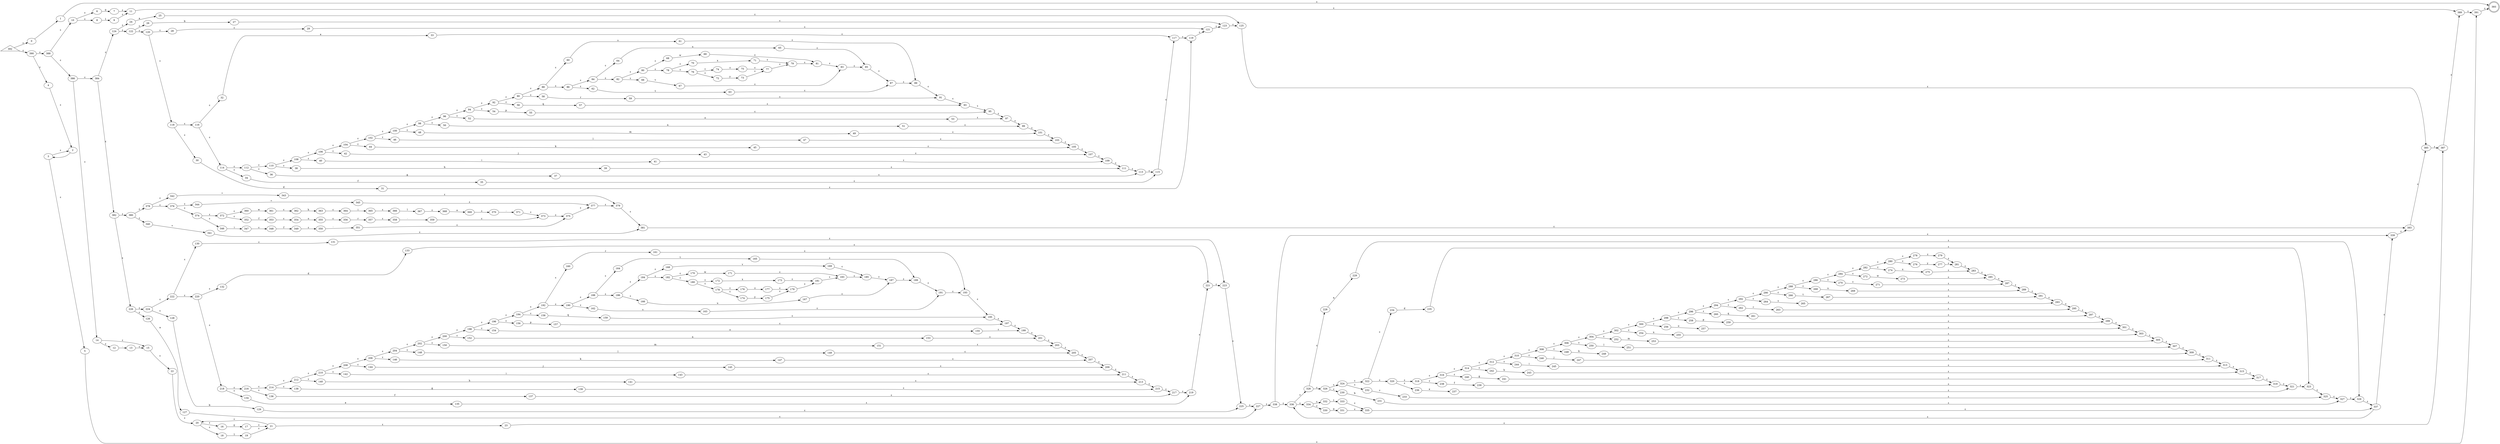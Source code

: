 digraph {
	graph [rankdir=LR]
	0
	1
	2
	3
	4
	5
	6
	7
	8
	9
	10
	11
	12
	13
	14
	15
	16
	17
	18
	19
	20
	21
	22
	23
	24
	25
	26
	27
	28
	29
	30
	31
	32
	33
	34
	35
	36
	37
	38
	39
	40
	41
	42
	43
	44
	45
	46
	47
	48
	49
	50
	51
	52
	53
	54
	55
	56
	57
	58
	59
	60
	61
	62
	63
	64
	65
	66
	67
	68
	69
	70
	71
	72
	73
	74
	75
	76
	77
	78
	79
	80
	81
	82
	83
	84
	85
	86
	87
	88
	89
	90
	91
	92
	93
	94
	95
	96
	97
	98
	99
	100
	101
	102
	103
	104
	105
	106
	107
	108
	109
	110
	111
	112
	113
	114
	115
	116
	117
	118
	119
	120
	121
	122
	123
	124
	125
	126
	127
	128
	129
	130
	131
	132
	133
	134
	135
	136
	137
	138
	139
	140
	141
	142
	143
	144
	145
	146
	147
	148
	149
	150
	151
	152
	153
	154
	155
	156
	157
	158
	159
	160
	161
	162
	163
	164
	165
	166
	167
	168
	169
	170
	171
	172
	173
	174
	175
	176
	177
	178
	179
	180
	181
	182
	183
	184
	185
	186
	187
	188
	189
	190
	191
	192
	193
	194
	195
	196
	197
	198
	199
	200
	201
	202
	203
	204
	205
	206
	207
	208
	209
	210
	211
	212
	213
	214
	215
	216
	217
	218
	219
	220
	221
	222
	223
	224
	225
	226
	227
	228
	229
	230
	231
	232
	233
	234
	235
	236
	237
	238
	239
	240
	241
	242
	243
	244
	245
	246
	247
	248
	249
	250
	251
	252
	253
	254
	255
	256
	257
	258
	259
	260
	261
	262
	263
	264
	265
	266
	267
	268
	269
	270
	271
	272
	273
	274
	275
	276
	277
	278
	279
	280
	281
	282
	283
	284
	285
	286
	287
	288
	289
	290
	291
	292
	293
	294
	295
	296
	297
	298
	299
	300
	301
	302
	303
	304
	305
	306
	307
	308
	309
	310
	311
	312
	313
	314
	315
	316
	317
	318
	319
	320
	321
	322
	323
	324
	325
	326
	327
	328
	329
	330
	331
	332
	333
	334
	335
	336
	337
	338
	339
	340
	341
	342
	343
	344
	345
	346
	347
	348
	349
	350
	351
	352
	353
	354
	355
	356
	357
	358
	359
	360
	361
	362
	363
	364
	365
	366
	367
	368
	369
	370
	371
	372
	373
	374
	375
	376
	377
	378
	379
	380
	381
	382
	383
	384
	385
	386
	387
	388
	389
	390
	391
	392 [shape=triangle]
	393 [shape=doublecircle]
	0 -> 1 [label=" "]
	1 -> 393 [label="ε"]
	2 -> 3 [label=" "]
	3 -> 2 [label="ε"]
	3 -> 5 [label="ε"]
	4 -> 2 [label="ε"]
	5 -> 391 [label="ε"]
	6 -> 7 [label=0]
	7 -> 11 [label="ε"]
	8 -> 9 [label=1]
	9 -> 11 [label="ε"]
	10 -> 6 [label="ε"]
	10 -> 8 [label="ε"]
	11 -> 389 [label="ε"]
	12 -> 13 [label="-"]
	13 -> 15 [label="ε"]
	14 -> 12 [label="ε"]
	14 -> 15 [label="ε"]
	15 -> 22 [label="ε"]
	16 -> 17 [label=0]
	17 -> 21 [label="ε"]
	18 -> 19 [label=1]
	19 -> 21 [label="ε"]
	20 -> 16 [label="ε"]
	20 -> 18 [label="ε"]
	21 -> 20 [label="ε"]
	21 -> 23 [label="ε"]
	22 -> 20 [label="ε"]
	23 -> 387 [label="ε"]
	24 -> 25 [label=a]
	25 -> 125 [label="ε"]
	26 -> 27 [label=b]
	27 -> 123 [label="ε"]
	28 -> 29 [label=c]
	29 -> 121 [label="ε"]
	30 -> 31 [label=d]
	31 -> 119 [label="ε"]
	32 -> 33 [label=e]
	33 -> 117 [label="ε"]
	34 -> 35 [label=f]
	35 -> 115 [label="ε"]
	36 -> 37 [label=g]
	37 -> 113 [label="ε"]
	38 -> 39 [label=h]
	39 -> 111 [label="ε"]
	40 -> 41 [label=i]
	41 -> 109 [label="ε"]
	42 -> 43 [label=j]
	43 -> 107 [label="ε"]
	44 -> 45 [label=k]
	45 -> 105 [label="ε"]
	46 -> 47 [label=l]
	47 -> 103 [label="ε"]
	48 -> 49 [label=m]
	49 -> 101 [label="ε"]
	50 -> 51 [label=n]
	51 -> 99 [label="ε"]
	52 -> 53 [label=o]
	53 -> 97 [label="ε"]
	54 -> 55 [label=p]
	55 -> 95 [label="ε"]
	56 -> 57 [label=q]
	57 -> 93 [label="ε"]
	58 -> 59 [label=r]
	59 -> 91 [label="ε"]
	60 -> 61 [label=s]
	61 -> 89 [label="ε"]
	62 -> 63 [label=t]
	63 -> 87 [label="ε"]
	64 -> 65 [label=u]
	65 -> 85 [label="ε"]
	66 -> 67 [label=v]
	67 -> 83 [label="ε"]
	68 -> 69 [label=w]
	69 -> 81 [label="ε"]
	70 -> 71 [label=x]
	71 -> 79 [label="ε"]
	72 -> 73 [label=y]
	73 -> 77 [label="ε"]
	74 -> 75 [label=z]
	75 -> 77 [label="ε"]
	76 -> 72 [label="ε"]
	76 -> 74 [label="ε"]
	77 -> 79 [label="ε"]
	78 -> 70 [label="ε"]
	78 -> 76 [label="ε"]
	79 -> 81 [label="ε"]
	80 -> 68 [label="ε"]
	80 -> 78 [label="ε"]
	81 -> 83 [label="ε"]
	82 -> 66 [label="ε"]
	82 -> 80 [label="ε"]
	83 -> 85 [label="ε"]
	84 -> 64 [label="ε"]
	84 -> 82 [label="ε"]
	85 -> 87 [label="ε"]
	86 -> 62 [label="ε"]
	86 -> 84 [label="ε"]
	87 -> 89 [label="ε"]
	88 -> 60 [label="ε"]
	88 -> 86 [label="ε"]
	89 -> 91 [label="ε"]
	90 -> 58 [label="ε"]
	90 -> 88 [label="ε"]
	91 -> 93 [label="ε"]
	92 -> 56 [label="ε"]
	92 -> 90 [label="ε"]
	93 -> 95 [label="ε"]
	94 -> 54 [label="ε"]
	94 -> 92 [label="ε"]
	95 -> 97 [label="ε"]
	96 -> 52 [label="ε"]
	96 -> 94 [label="ε"]
	97 -> 99 [label="ε"]
	98 -> 50 [label="ε"]
	98 -> 96 [label="ε"]
	99 -> 101 [label="ε"]
	100 -> 48 [label="ε"]
	100 -> 98 [label="ε"]
	101 -> 103 [label="ε"]
	102 -> 46 [label="ε"]
	102 -> 100 [label="ε"]
	103 -> 105 [label="ε"]
	104 -> 44 [label="ε"]
	104 -> 102 [label="ε"]
	105 -> 107 [label="ε"]
	106 -> 42 [label="ε"]
	106 -> 104 [label="ε"]
	107 -> 109 [label="ε"]
	108 -> 40 [label="ε"]
	108 -> 106 [label="ε"]
	109 -> 111 [label="ε"]
	110 -> 38 [label="ε"]
	110 -> 108 [label="ε"]
	111 -> 113 [label="ε"]
	112 -> 36 [label="ε"]
	112 -> 110 [label="ε"]
	113 -> 115 [label="ε"]
	114 -> 34 [label="ε"]
	114 -> 112 [label="ε"]
	115 -> 117 [label="ε"]
	116 -> 32 [label="ε"]
	116 -> 114 [label="ε"]
	117 -> 119 [label="ε"]
	118 -> 30 [label="ε"]
	118 -> 116 [label="ε"]
	119 -> 121 [label="ε"]
	120 -> 28 [label="ε"]
	120 -> 118 [label="ε"]
	121 -> 123 [label="ε"]
	122 -> 26 [label="ε"]
	122 -> 120 [label="ε"]
	123 -> 125 [label="ε"]
	124 -> 24 [label="ε"]
	124 -> 122 [label="ε"]
	125 -> 385 [label="ε"]
	126 -> 127 [label=a]
	127 -> 227 [label="ε"]
	128 -> 129 [label=b]
	129 -> 225 [label="ε"]
	130 -> 131 [label=c]
	131 -> 223 [label="ε"]
	132 -> 133 [label=d]
	133 -> 221 [label="ε"]
	134 -> 135 [label=e]
	135 -> 219 [label="ε"]
	136 -> 137 [label=f]
	137 -> 217 [label="ε"]
	138 -> 139 [label=g]
	139 -> 215 [label="ε"]
	140 -> 141 [label=h]
	141 -> 213 [label="ε"]
	142 -> 143 [label=i]
	143 -> 211 [label="ε"]
	144 -> 145 [label=j]
	145 -> 209 [label="ε"]
	146 -> 147 [label=k]
	147 -> 207 [label="ε"]
	148 -> 149 [label=l]
	149 -> 205 [label="ε"]
	150 -> 151 [label=m]
	151 -> 203 [label="ε"]
	152 -> 153 [label=n]
	153 -> 201 [label="ε"]
	154 -> 155 [label=o]
	155 -> 199 [label="ε"]
	156 -> 157 [label=p]
	157 -> 197 [label="ε"]
	158 -> 159 [label=q]
	159 -> 195 [label="ε"]
	160 -> 161 [label=r]
	161 -> 193 [label="ε"]
	162 -> 163 [label=s]
	163 -> 191 [label="ε"]
	164 -> 165 [label=t]
	165 -> 189 [label="ε"]
	166 -> 167 [label=u]
	167 -> 187 [label="ε"]
	168 -> 169 [label=v]
	169 -> 185 [label="ε"]
	170 -> 171 [label=w]
	171 -> 183 [label="ε"]
	172 -> 173 [label=x]
	173 -> 181 [label="ε"]
	174 -> 175 [label=y]
	175 -> 179 [label="ε"]
	176 -> 177 [label=z]
	177 -> 179 [label="ε"]
	178 -> 174 [label="ε"]
	178 -> 176 [label="ε"]
	179 -> 181 [label="ε"]
	180 -> 172 [label="ε"]
	180 -> 178 [label="ε"]
	181 -> 183 [label="ε"]
	182 -> 170 [label="ε"]
	182 -> 180 [label="ε"]
	183 -> 185 [label="ε"]
	184 -> 168 [label="ε"]
	184 -> 182 [label="ε"]
	185 -> 187 [label="ε"]
	186 -> 166 [label="ε"]
	186 -> 184 [label="ε"]
	187 -> 189 [label="ε"]
	188 -> 164 [label="ε"]
	188 -> 186 [label="ε"]
	189 -> 191 [label="ε"]
	190 -> 162 [label="ε"]
	190 -> 188 [label="ε"]
	191 -> 193 [label="ε"]
	192 -> 160 [label="ε"]
	192 -> 190 [label="ε"]
	193 -> 195 [label="ε"]
	194 -> 158 [label="ε"]
	194 -> 192 [label="ε"]
	195 -> 197 [label="ε"]
	196 -> 156 [label="ε"]
	196 -> 194 [label="ε"]
	197 -> 199 [label="ε"]
	198 -> 154 [label="ε"]
	198 -> 196 [label="ε"]
	199 -> 201 [label="ε"]
	200 -> 152 [label="ε"]
	200 -> 198 [label="ε"]
	201 -> 203 [label="ε"]
	202 -> 150 [label="ε"]
	202 -> 200 [label="ε"]
	203 -> 205 [label="ε"]
	204 -> 148 [label="ε"]
	204 -> 202 [label="ε"]
	205 -> 207 [label="ε"]
	206 -> 146 [label="ε"]
	206 -> 204 [label="ε"]
	207 -> 209 [label="ε"]
	208 -> 144 [label="ε"]
	208 -> 206 [label="ε"]
	209 -> 211 [label="ε"]
	210 -> 142 [label="ε"]
	210 -> 208 [label="ε"]
	211 -> 213 [label="ε"]
	212 -> 140 [label="ε"]
	212 -> 210 [label="ε"]
	213 -> 215 [label="ε"]
	214 -> 138 [label="ε"]
	214 -> 212 [label="ε"]
	215 -> 217 [label="ε"]
	216 -> 136 [label="ε"]
	216 -> 214 [label="ε"]
	217 -> 219 [label="ε"]
	218 -> 134 [label="ε"]
	218 -> 216 [label="ε"]
	219 -> 221 [label="ε"]
	220 -> 132 [label="ε"]
	220 -> 218 [label="ε"]
	221 -> 223 [label="ε"]
	222 -> 130 [label="ε"]
	222 -> 220 [label="ε"]
	223 -> 225 [label="ε"]
	224 -> 128 [label="ε"]
	224 -> 222 [label="ε"]
	225 -> 227 [label="ε"]
	226 -> 126 [label="ε"]
	226 -> 224 [label="ε"]
	227 -> 338 [label="ε"]
	228 -> 229 [label=a]
	229 -> 329 [label="ε"]
	230 -> 231 [label=b]
	231 -> 327 [label="ε"]
	232 -> 233 [label=c]
	233 -> 325 [label="ε"]
	234 -> 235 [label=d]
	235 -> 323 [label="ε"]
	236 -> 237 [label=e]
	237 -> 321 [label="ε"]
	238 -> 239 [label=f]
	239 -> 319 [label="ε"]
	240 -> 241 [label=g]
	241 -> 317 [label="ε"]
	242 -> 243 [label=h]
	243 -> 315 [label="ε"]
	244 -> 245 [label=i]
	245 -> 313 [label="ε"]
	246 -> 247 [label=j]
	247 -> 311 [label="ε"]
	248 -> 249 [label=k]
	249 -> 309 [label="ε"]
	250 -> 251 [label=l]
	251 -> 307 [label="ε"]
	252 -> 253 [label=m]
	253 -> 305 [label="ε"]
	254 -> 255 [label=n]
	255 -> 303 [label="ε"]
	256 -> 257 [label=o]
	257 -> 301 [label="ε"]
	258 -> 259 [label=p]
	259 -> 299 [label="ε"]
	260 -> 261 [label=q]
	261 -> 297 [label="ε"]
	262 -> 263 [label=r]
	263 -> 295 [label="ε"]
	264 -> 265 [label=s]
	265 -> 293 [label="ε"]
	266 -> 267 [label=t]
	267 -> 291 [label="ε"]
	268 -> 269 [label=u]
	269 -> 289 [label="ε"]
	270 -> 271 [label=v]
	271 -> 287 [label="ε"]
	272 -> 273 [label=w]
	273 -> 285 [label="ε"]
	274 -> 275 [label=x]
	275 -> 283 [label="ε"]
	276 -> 277 [label=y]
	277 -> 281 [label="ε"]
	278 -> 279 [label=z]
	279 -> 281 [label="ε"]
	280 -> 276 [label="ε"]
	280 -> 278 [label="ε"]
	281 -> 283 [label="ε"]
	282 -> 274 [label="ε"]
	282 -> 280 [label="ε"]
	283 -> 285 [label="ε"]
	284 -> 272 [label="ε"]
	284 -> 282 [label="ε"]
	285 -> 287 [label="ε"]
	286 -> 270 [label="ε"]
	286 -> 284 [label="ε"]
	287 -> 289 [label="ε"]
	288 -> 268 [label="ε"]
	288 -> 286 [label="ε"]
	289 -> 291 [label="ε"]
	290 -> 266 [label="ε"]
	290 -> 288 [label="ε"]
	291 -> 293 [label="ε"]
	292 -> 264 [label="ε"]
	292 -> 290 [label="ε"]
	293 -> 295 [label="ε"]
	294 -> 262 [label="ε"]
	294 -> 292 [label="ε"]
	295 -> 297 [label="ε"]
	296 -> 260 [label="ε"]
	296 -> 294 [label="ε"]
	297 -> 299 [label="ε"]
	298 -> 258 [label="ε"]
	298 -> 296 [label="ε"]
	299 -> 301 [label="ε"]
	300 -> 256 [label="ε"]
	300 -> 298 [label="ε"]
	301 -> 303 [label="ε"]
	302 -> 254 [label="ε"]
	302 -> 300 [label="ε"]
	303 -> 305 [label="ε"]
	304 -> 252 [label="ε"]
	304 -> 302 [label="ε"]
	305 -> 307 [label="ε"]
	306 -> 250 [label="ε"]
	306 -> 304 [label="ε"]
	307 -> 309 [label="ε"]
	308 -> 248 [label="ε"]
	308 -> 306 [label="ε"]
	309 -> 311 [label="ε"]
	310 -> 246 [label="ε"]
	310 -> 308 [label="ε"]
	311 -> 313 [label="ε"]
	312 -> 244 [label="ε"]
	312 -> 310 [label="ε"]
	313 -> 315 [label="ε"]
	314 -> 242 [label="ε"]
	314 -> 312 [label="ε"]
	315 -> 317 [label="ε"]
	316 -> 240 [label="ε"]
	316 -> 314 [label="ε"]
	317 -> 319 [label="ε"]
	318 -> 238 [label="ε"]
	318 -> 316 [label="ε"]
	319 -> 321 [label="ε"]
	320 -> 236 [label="ε"]
	320 -> 318 [label="ε"]
	321 -> 323 [label="ε"]
	322 -> 234 [label="ε"]
	322 -> 320 [label="ε"]
	323 -> 325 [label="ε"]
	324 -> 232 [label="ε"]
	324 -> 322 [label="ε"]
	325 -> 327 [label="ε"]
	326 -> 230 [label="ε"]
	326 -> 324 [label="ε"]
	327 -> 329 [label="ε"]
	328 -> 228 [label="ε"]
	328 -> 326 [label="ε"]
	329 -> 337 [label="ε"]
	330 -> 331 [label=0]
	331 -> 335 [label="ε"]
	332 -> 333 [label=1]
	333 -> 335 [label="ε"]
	334 -> 330 [label="ε"]
	334 -> 332 [label="ε"]
	335 -> 337 [label="ε"]
	336 -> 328 [label="ε"]
	336 -> 334 [label="ε"]
	337 -> 336 [label="ε"]
	337 -> 339 [label="ε"]
	338 -> 336 [label="ε"]
	338 -> 339 [label="ε"]
	339 -> 383 [label="ε"]
	340 -> 341 [label="+"]
	341 -> 381 [label="ε"]
	342 -> 343 [label="*"]
	343 -> 379 [label="ε"]
	344 -> 345 [label="="]
	345 -> 377 [label="ε"]
	346 -> 347 [label=i]
	347 -> 348 [label="ε"]
	348 -> 349 [label=f]
	349 -> 350 [label="ε"]
	350 -> 351 [label="-"]
	351 -> 375 [label="ε"]
	352 -> 353 [label=f]
	353 -> 354 [label="ε"]
	354 -> 355 [label=o]
	355 -> 356 [label="ε"]
	356 -> 357 [label=r]
	357 -> 358 [label="ε"]
	358 -> 359 [label="-"]
	359 -> 373 [label="ε"]
	360 -> 361 [label=w]
	361 -> 362 [label="ε"]
	362 -> 363 [label=h]
	363 -> 364 [label="ε"]
	364 -> 365 [label=i]
	365 -> 366 [label="ε"]
	366 -> 367 [label=l]
	367 -> 368 [label="ε"]
	368 -> 369 [label=e]
	369 -> 370 [label="ε"]
	370 -> 371 [label="-"]
	371 -> 373 [label="ε"]
	372 -> 352 [label="ε"]
	372 -> 360 [label="ε"]
	373 -> 375 [label="ε"]
	374 -> 346 [label="ε"]
	374 -> 372 [label="ε"]
	375 -> 377 [label="ε"]
	376 -> 344 [label="ε"]
	376 -> 374 [label="ε"]
	377 -> 379 [label="ε"]
	378 -> 342 [label="ε"]
	378 -> 376 [label="ε"]
	379 -> 381 [label="ε"]
	380 -> 340 [label="ε"]
	380 -> 378 [label="ε"]
	381 -> 383 [label="ε"]
	382 -> 226 [label="ε"]
	382 -> 380 [label="ε"]
	383 -> 385 [label="ε"]
	384 -> 124 [label="ε"]
	384 -> 382 [label="ε"]
	385 -> 387 [label="ε"]
	386 -> 14 [label="ε"]
	386 -> 384 [label="ε"]
	387 -> 389 [label="ε"]
	388 -> 10 [label="ε"]
	388 -> 386 [label="ε"]
	389 -> 391 [label="ε"]
	390 -> 4 [label="ε"]
	390 -> 388 [label="ε"]
	391 -> 393 [label="ε"]
	392 -> 0 [label="ε"]
	392 -> 390 [label="ε"]
}
